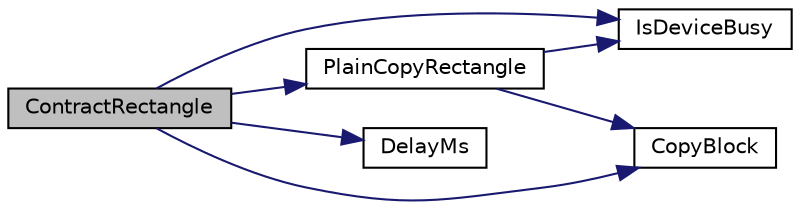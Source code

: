 digraph "ContractRectangle"
{
  edge [fontname="Helvetica",fontsize="10",labelfontname="Helvetica",labelfontsize="10"];
  node [fontname="Helvetica",fontsize="10",shape=record];
  rankdir="LR";
  Node1 [label="ContractRectangle",height=0.2,width=0.4,color="black", fillcolor="grey75", style="filled", fontcolor="black"];
  Node1 -> Node2 [color="midnightblue",fontsize="10",style="solid",fontname="Helvetica"];
  Node2 [label="IsDeviceBusy",height=0.2,width=0.4,color="black", fillcolor="white", style="filled",URL="$drv_t_f_t001_8c.html#a0ff44afc8539dc2bfe7acc1fce987b5a"];
  Node1 -> Node3 [color="midnightblue",fontsize="10",style="solid",fontname="Helvetica"];
  Node3 [label="CopyBlock",height=0.2,width=0.4,color="black", fillcolor="white", style="filled",URL="$mchp_gfx_drv_8c.html#a4d9c11932c17f537f130645191843755"];
  Node1 -> Node4 [color="midnightblue",fontsize="10",style="solid",fontname="Helvetica"];
  Node4 [label="DelayMs",height=0.2,width=0.4,color="black", fillcolor="white", style="filled",URL="$_time_delay_8c.html#ac0fb282a454001ee1813601dbb9f1bed"];
  Node1 -> Node5 [color="midnightblue",fontsize="10",style="solid",fontname="Helvetica"];
  Node5 [label="PlainCopyRectangle",height=0.2,width=0.4,color="black", fillcolor="white", style="filled",URL="$_transitions_8c.html#a1a858dd1c0a3a8c395afbd783128fc99"];
  Node5 -> Node2 [color="midnightblue",fontsize="10",style="solid",fontname="Helvetica"];
  Node5 -> Node3 [color="midnightblue",fontsize="10",style="solid",fontname="Helvetica"];
}
